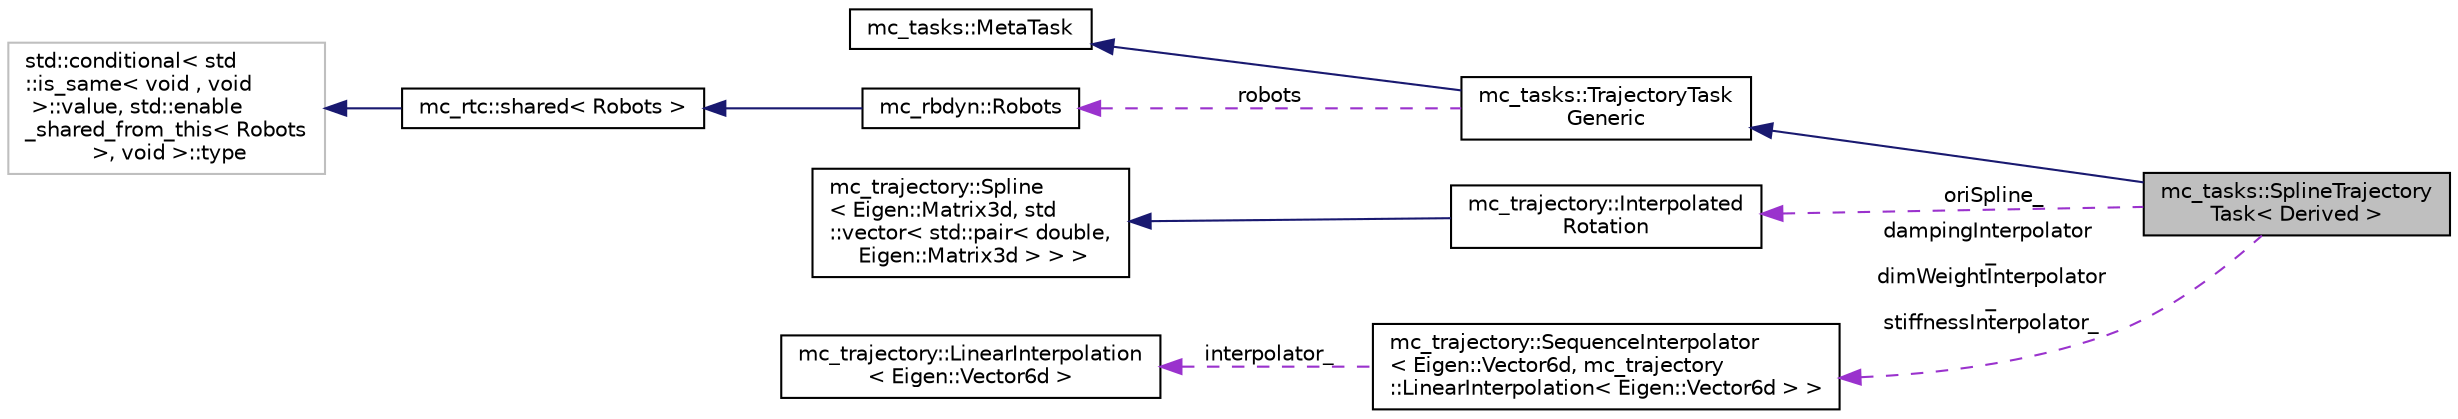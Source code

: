 digraph "mc_tasks::SplineTrajectoryTask&lt; Derived &gt;"
{
 // INTERACTIVE_SVG=YES
 // LATEX_PDF_SIZE
  edge [fontname="Helvetica",fontsize="10",labelfontname="Helvetica",labelfontsize="10"];
  node [fontname="Helvetica",fontsize="10",shape=record];
  rankdir="LR";
  Node1 [label="mc_tasks::SplineTrajectory\lTask\< Derived \>",height=0.2,width=0.4,color="black", fillcolor="grey75", style="filled", fontcolor="black",tooltip="Generic CRTP implementation for a task tracking a curve in both position and orientation...."];
  Node2 -> Node1 [dir="back",color="midnightblue",fontsize="10",style="solid",fontname="Helvetica"];
  Node2 [label="mc_tasks::TrajectoryTask\lGeneric",height=0.2,width=0.4,color="black", fillcolor="white", style="filled",URL="$structmc__tasks_1_1TrajectoryTaskGeneric.html",tooltip="Generic wrapper for a trajectory dynamic over an error function."];
  Node3 -> Node2 [dir="back",color="midnightblue",fontsize="10",style="solid",fontname="Helvetica"];
  Node3 [label="mc_tasks::MetaTask",height=0.2,width=0.4,color="black", fillcolor="white", style="filled",URL="$structmc__tasks_1_1MetaTask.html",tooltip="Represents a generic task."];
  Node4 -> Node2 [dir="back",color="darkorchid3",fontsize="10",style="dashed",label=" robots" ,fontname="Helvetica"];
  Node4 [label="mc_rbdyn::Robots",height=0.2,width=0.4,color="black", fillcolor="white", style="filled",URL="$structmc__rbdyn_1_1Robots.html",tooltip=" "];
  Node5 -> Node4 [dir="back",color="midnightblue",fontsize="10",style="solid",fontname="Helvetica"];
  Node5 [label="mc_rtc::shared\< Robots \>",height=0.2,width=0.4,color="black", fillcolor="white", style="filled",URL="$structmc__rtc_1_1shared.html",tooltip=" "];
  Node6 -> Node5 [dir="back",color="midnightblue",fontsize="10",style="solid",fontname="Helvetica"];
  Node6 [label="std::conditional\< std\l::is_same\< void , void\l \>::value, std::enable\l_shared_from_this\< Robots\l  \>, void  \>::type",height=0.2,width=0.4,color="grey75", fillcolor="white", style="filled",tooltip=" "];
  Node7 -> Node1 [dir="back",color="darkorchid3",fontsize="10",style="dashed",label=" oriSpline_" ,fontname="Helvetica"];
  Node7 [label="mc_trajectory::Interpolated\lRotation",height=0.2,width=0.4,color="black", fillcolor="white", style="filled",URL="$structmc__trajectory_1_1InterpolatedRotation.html",tooltip="Describes a trajectory with smoothly interpolate rotation between waypoints."];
  Node8 -> Node7 [dir="back",color="midnightblue",fontsize="10",style="solid",fontname="Helvetica"];
  Node8 [label="mc_trajectory::Spline\l\< Eigen::Matrix3d, std\l::vector\< std::pair\< double,\l Eigen::Matrix3d \> \> \>",height=0.2,width=0.4,color="black", fillcolor="white", style="filled",URL="$structmc__trajectory_1_1Spline.html",tooltip=" "];
  Node9 -> Node1 [dir="back",color="darkorchid3",fontsize="10",style="dashed",label=" dampingInterpolator\l_\ndimWeightInterpolator\l_\nstiffnessInterpolator_" ,fontname="Helvetica"];
  Node9 [label="mc_trajectory::SequenceInterpolator\l\< Eigen::Vector6d, mc_trajectory\l::LinearInterpolation\< Eigen::Vector6d \> \>",height=0.2,width=0.4,color="black", fillcolor="white", style="filled",URL="$structmc__trajectory_1_1SequenceInterpolator.html",tooltip=" "];
  Node10 -> Node9 [dir="back",color="darkorchid3",fontsize="10",style="dashed",label=" interpolator_" ,fontname="Helvetica"];
  Node10 [label="mc_trajectory::LinearInterpolation\l\< Eigen::Vector6d \>",height=0.2,width=0.4,color="black", fillcolor="white", style="filled",URL="$structmc__trajectory_1_1LinearInterpolation.html",tooltip=" "];
}
